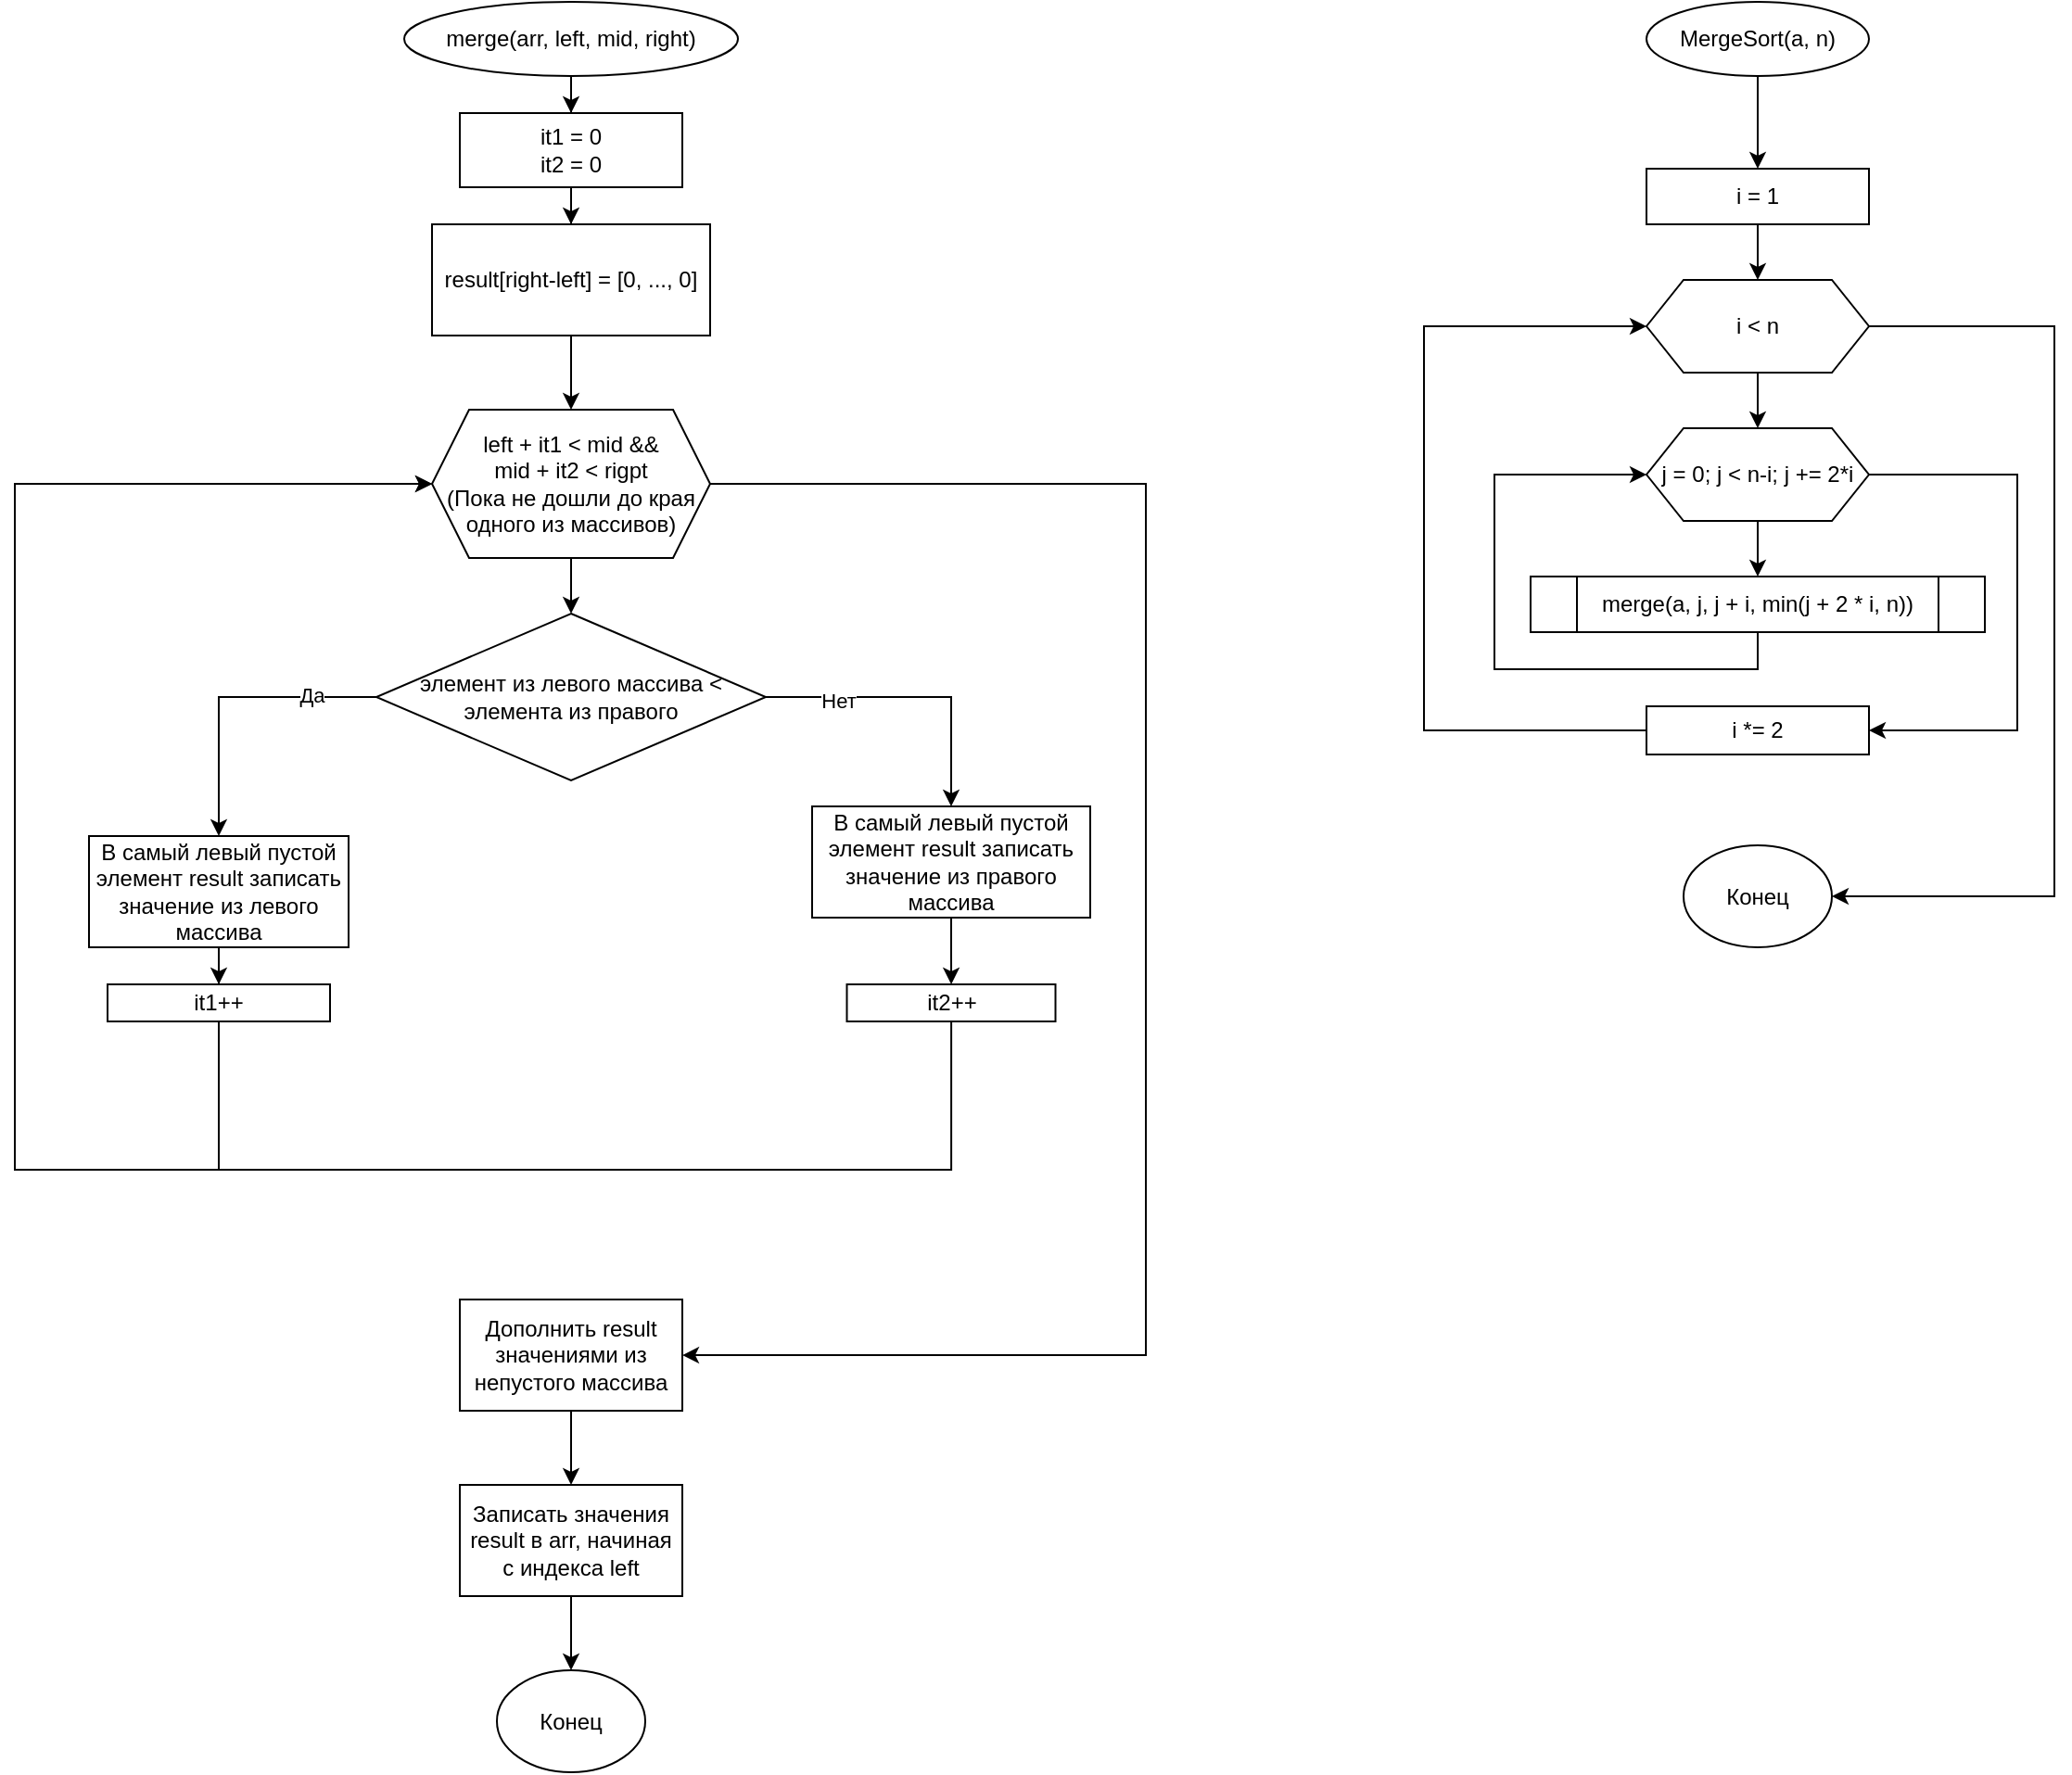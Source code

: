 <mxfile version="26.2.2">
  <diagram name="Страница — 1" id="7yjLynwNhc1pMZFpipL3">
    <mxGraphModel dx="1211" dy="568" grid="1" gridSize="10" guides="1" tooltips="1" connect="1" arrows="1" fold="1" page="1" pageScale="1" pageWidth="827" pageHeight="1169" math="0" shadow="0">
      <root>
        <mxCell id="0" />
        <mxCell id="1" parent="0" />
        <mxCell id="Qg-w_8mMQBjfOll7AvgI-3" value="" style="edgeStyle=orthogonalEdgeStyle;rounded=0;orthogonalLoop=1;jettySize=auto;html=1;" parent="1" source="Qg-w_8mMQBjfOll7AvgI-1" target="Qg-w_8mMQBjfOll7AvgI-2" edge="1">
          <mxGeometry relative="1" as="geometry" />
        </mxCell>
        <mxCell id="Qg-w_8mMQBjfOll7AvgI-1" value="merge(arr, left, mid, right)" style="ellipse;whiteSpace=wrap;html=1;" parent="1" vertex="1">
          <mxGeometry x="360" y="90" width="180" height="40" as="geometry" />
        </mxCell>
        <mxCell id="Qg-w_8mMQBjfOll7AvgI-5" value="" style="edgeStyle=orthogonalEdgeStyle;rounded=0;orthogonalLoop=1;jettySize=auto;html=1;" parent="1" source="Qg-w_8mMQBjfOll7AvgI-2" target="Qg-w_8mMQBjfOll7AvgI-4" edge="1">
          <mxGeometry relative="1" as="geometry" />
        </mxCell>
        <mxCell id="Qg-w_8mMQBjfOll7AvgI-2" value="it1 = 0&lt;div&gt;it2 = 0&lt;/div&gt;" style="whiteSpace=wrap;html=1;" parent="1" vertex="1">
          <mxGeometry x="390" y="150" width="120" height="40" as="geometry" />
        </mxCell>
        <mxCell id="Qg-w_8mMQBjfOll7AvgI-7" value="" style="edgeStyle=orthogonalEdgeStyle;rounded=0;orthogonalLoop=1;jettySize=auto;html=1;" parent="1" source="Qg-w_8mMQBjfOll7AvgI-4" target="Qg-w_8mMQBjfOll7AvgI-6" edge="1">
          <mxGeometry relative="1" as="geometry" />
        </mxCell>
        <mxCell id="Qg-w_8mMQBjfOll7AvgI-4" value="result[right-left] = [0, ..., 0]" style="whiteSpace=wrap;html=1;" parent="1" vertex="1">
          <mxGeometry x="375" y="210" width="150" height="60" as="geometry" />
        </mxCell>
        <mxCell id="Qg-w_8mMQBjfOll7AvgI-9" value="" style="edgeStyle=orthogonalEdgeStyle;rounded=0;orthogonalLoop=1;jettySize=auto;html=1;" parent="1" source="Qg-w_8mMQBjfOll7AvgI-6" target="Qg-w_8mMQBjfOll7AvgI-8" edge="1">
          <mxGeometry relative="1" as="geometry" />
        </mxCell>
        <mxCell id="Qg-w_8mMQBjfOll7AvgI-23" value="" style="edgeStyle=orthogonalEdgeStyle;rounded=0;orthogonalLoop=1;jettySize=auto;html=1;" parent="1" source="Qg-w_8mMQBjfOll7AvgI-6" edge="1">
          <mxGeometry relative="1" as="geometry">
            <mxPoint x="510" y="820.034" as="targetPoint" />
            <Array as="points">
              <mxPoint x="760" y="350" />
              <mxPoint x="760" y="820" />
            </Array>
          </mxGeometry>
        </mxCell>
        <mxCell id="Qg-w_8mMQBjfOll7AvgI-6" value="left + it1 &amp;lt; mid &amp;amp;&amp;amp;&lt;div&gt;mid + it2 &amp;lt; rigрt&lt;br&gt;(Пока не дошли до края одного из массивов)&lt;/div&gt;" style="shape=hexagon;perimeter=hexagonPerimeter2;whiteSpace=wrap;html=1;fixedSize=1;" parent="1" vertex="1">
          <mxGeometry x="375" y="310" width="150" height="80" as="geometry" />
        </mxCell>
        <mxCell id="Qg-w_8mMQBjfOll7AvgI-11" value="" style="edgeStyle=orthogonalEdgeStyle;rounded=0;orthogonalLoop=1;jettySize=auto;html=1;" parent="1" source="Qg-w_8mMQBjfOll7AvgI-8" target="Qg-w_8mMQBjfOll7AvgI-10" edge="1">
          <mxGeometry relative="1" as="geometry" />
        </mxCell>
        <mxCell id="Qg-w_8mMQBjfOll7AvgI-12" value="Да" style="edgeLabel;html=1;align=center;verticalAlign=middle;resizable=0;points=[];" parent="Qg-w_8mMQBjfOll7AvgI-11" vertex="1" connectable="0">
          <mxGeometry x="-0.563" y="-1" relative="1" as="geometry">
            <mxPoint as="offset" />
          </mxGeometry>
        </mxCell>
        <mxCell id="Qg-w_8mMQBjfOll7AvgI-16" value="" style="edgeStyle=orthogonalEdgeStyle;rounded=0;orthogonalLoop=1;jettySize=auto;html=1;" parent="1" source="Qg-w_8mMQBjfOll7AvgI-8" target="Qg-w_8mMQBjfOll7AvgI-15" edge="1">
          <mxGeometry relative="1" as="geometry" />
        </mxCell>
        <mxCell id="Qg-w_8mMQBjfOll7AvgI-17" value="Нет" style="edgeLabel;html=1;align=center;verticalAlign=middle;resizable=0;points=[];" parent="Qg-w_8mMQBjfOll7AvgI-16" vertex="1" connectable="0">
          <mxGeometry x="-0.512" y="-2" relative="1" as="geometry">
            <mxPoint as="offset" />
          </mxGeometry>
        </mxCell>
        <mxCell id="Qg-w_8mMQBjfOll7AvgI-8" value="элемент из левого массива &amp;lt; элемента из правого" style="rhombus;whiteSpace=wrap;html=1;" parent="1" vertex="1">
          <mxGeometry x="345" y="420" width="210" height="90" as="geometry" />
        </mxCell>
        <mxCell id="Qg-w_8mMQBjfOll7AvgI-14" value="" style="edgeStyle=orthogonalEdgeStyle;rounded=0;orthogonalLoop=1;jettySize=auto;html=1;" parent="1" source="Qg-w_8mMQBjfOll7AvgI-10" target="Qg-w_8mMQBjfOll7AvgI-13" edge="1">
          <mxGeometry relative="1" as="geometry" />
        </mxCell>
        <mxCell id="Qg-w_8mMQBjfOll7AvgI-10" value="В самый левый пустой элемент result записать значение из левого массива" style="whiteSpace=wrap;html=1;" parent="1" vertex="1">
          <mxGeometry x="190" y="540" width="140" height="60" as="geometry" />
        </mxCell>
        <mxCell id="Qg-w_8mMQBjfOll7AvgI-20" style="edgeStyle=orthogonalEdgeStyle;rounded=0;orthogonalLoop=1;jettySize=auto;html=1;" parent="1" source="Qg-w_8mMQBjfOll7AvgI-13" target="Qg-w_8mMQBjfOll7AvgI-6" edge="1">
          <mxGeometry relative="1" as="geometry">
            <Array as="points">
              <mxPoint x="260" y="720" />
              <mxPoint x="150" y="720" />
              <mxPoint x="150" y="350" />
            </Array>
          </mxGeometry>
        </mxCell>
        <mxCell id="Qg-w_8mMQBjfOll7AvgI-13" value="it1++" style="whiteSpace=wrap;html=1;" parent="1" vertex="1">
          <mxGeometry x="200" y="620" width="120" height="20" as="geometry" />
        </mxCell>
        <mxCell id="Qg-w_8mMQBjfOll7AvgI-19" value="" style="edgeStyle=orthogonalEdgeStyle;rounded=0;orthogonalLoop=1;jettySize=auto;html=1;" parent="1" source="Qg-w_8mMQBjfOll7AvgI-15" target="Qg-w_8mMQBjfOll7AvgI-18" edge="1">
          <mxGeometry relative="1" as="geometry" />
        </mxCell>
        <mxCell id="Qg-w_8mMQBjfOll7AvgI-15" value="В самый левый пустой элемент result записать значение из правого массива" style="whiteSpace=wrap;html=1;" parent="1" vertex="1">
          <mxGeometry x="580" y="524" width="150" height="60" as="geometry" />
        </mxCell>
        <mxCell id="Qg-w_8mMQBjfOll7AvgI-21" style="edgeStyle=orthogonalEdgeStyle;rounded=0;orthogonalLoop=1;jettySize=auto;html=1;" parent="1" source="Qg-w_8mMQBjfOll7AvgI-18" target="Qg-w_8mMQBjfOll7AvgI-6" edge="1">
          <mxGeometry relative="1" as="geometry">
            <Array as="points">
              <mxPoint x="655" y="720" />
              <mxPoint x="150" y="720" />
              <mxPoint x="150" y="350" />
            </Array>
          </mxGeometry>
        </mxCell>
        <mxCell id="Qg-w_8mMQBjfOll7AvgI-18" value="it2++" style="whiteSpace=wrap;html=1;" parent="1" vertex="1">
          <mxGeometry x="598.75" y="620" width="112.5" height="20" as="geometry" />
        </mxCell>
        <mxCell id="Qg-w_8mMQBjfOll7AvgI-27" value="" style="edgeStyle=orthogonalEdgeStyle;rounded=0;orthogonalLoop=1;jettySize=auto;html=1;" parent="1" source="Qg-w_8mMQBjfOll7AvgI-25" target="Qg-w_8mMQBjfOll7AvgI-26" edge="1">
          <mxGeometry relative="1" as="geometry" />
        </mxCell>
        <mxCell id="Qg-w_8mMQBjfOll7AvgI-25" value="Дополнить result значениями из непустого массива" style="rounded=0;whiteSpace=wrap;html=1;" parent="1" vertex="1">
          <mxGeometry x="390" y="790" width="120" height="60" as="geometry" />
        </mxCell>
        <mxCell id="3bILmgcqspAKuhFR0M4J-2" style="edgeStyle=orthogonalEdgeStyle;rounded=0;orthogonalLoop=1;jettySize=auto;html=1;entryX=0.5;entryY=0;entryDx=0;entryDy=0;" edge="1" parent="1" source="Qg-w_8mMQBjfOll7AvgI-26" target="3bILmgcqspAKuhFR0M4J-1">
          <mxGeometry relative="1" as="geometry" />
        </mxCell>
        <mxCell id="Qg-w_8mMQBjfOll7AvgI-26" value="Записать значения result в arr, начиная с индекса left" style="whiteSpace=wrap;html=1;rounded=0;" parent="1" vertex="1">
          <mxGeometry x="390" y="890" width="120" height="60" as="geometry" />
        </mxCell>
        <mxCell id="Qg-w_8mMQBjfOll7AvgI-30" value="" style="edgeStyle=orthogonalEdgeStyle;rounded=0;orthogonalLoop=1;jettySize=auto;html=1;" parent="1" source="Qg-w_8mMQBjfOll7AvgI-28" target="Qg-w_8mMQBjfOll7AvgI-29" edge="1">
          <mxGeometry relative="1" as="geometry" />
        </mxCell>
        <mxCell id="Qg-w_8mMQBjfOll7AvgI-28" value="MergeSort(a, n)" style="ellipse;whiteSpace=wrap;html=1;" parent="1" vertex="1">
          <mxGeometry x="1030" y="90" width="120" height="40" as="geometry" />
        </mxCell>
        <mxCell id="Qg-w_8mMQBjfOll7AvgI-32" value="" style="edgeStyle=orthogonalEdgeStyle;rounded=0;orthogonalLoop=1;jettySize=auto;html=1;" parent="1" source="Qg-w_8mMQBjfOll7AvgI-29" target="Qg-w_8mMQBjfOll7AvgI-31" edge="1">
          <mxGeometry relative="1" as="geometry" />
        </mxCell>
        <mxCell id="Qg-w_8mMQBjfOll7AvgI-29" value="i = 1" style="whiteSpace=wrap;html=1;" parent="1" vertex="1">
          <mxGeometry x="1030" y="180" width="120" height="30" as="geometry" />
        </mxCell>
        <mxCell id="Qg-w_8mMQBjfOll7AvgI-34" value="" style="edgeStyle=orthogonalEdgeStyle;rounded=0;orthogonalLoop=1;jettySize=auto;html=1;" parent="1" source="Qg-w_8mMQBjfOll7AvgI-31" target="Qg-w_8mMQBjfOll7AvgI-33" edge="1">
          <mxGeometry relative="1" as="geometry" />
        </mxCell>
        <mxCell id="Qg-w_8mMQBjfOll7AvgI-45" value="" style="edgeStyle=orthogonalEdgeStyle;rounded=0;orthogonalLoop=1;jettySize=auto;html=1;" parent="1" source="Qg-w_8mMQBjfOll7AvgI-31" target="Qg-w_8mMQBjfOll7AvgI-44" edge="1">
          <mxGeometry relative="1" as="geometry">
            <Array as="points">
              <mxPoint x="1250" y="265" />
              <mxPoint x="1250" y="572.5" />
            </Array>
          </mxGeometry>
        </mxCell>
        <mxCell id="Qg-w_8mMQBjfOll7AvgI-31" value="i &amp;lt; n" style="shape=hexagon;perimeter=hexagonPerimeter2;whiteSpace=wrap;html=1;fixedSize=1;" parent="1" vertex="1">
          <mxGeometry x="1030" y="240" width="120" height="50" as="geometry" />
        </mxCell>
        <mxCell id="Qg-w_8mMQBjfOll7AvgI-36" value="" style="edgeStyle=orthogonalEdgeStyle;rounded=0;orthogonalLoop=1;jettySize=auto;html=1;" parent="1" source="Qg-w_8mMQBjfOll7AvgI-33" target="Qg-w_8mMQBjfOll7AvgI-35" edge="1">
          <mxGeometry relative="1" as="geometry" />
        </mxCell>
        <mxCell id="Qg-w_8mMQBjfOll7AvgI-40" value="" style="edgeStyle=orthogonalEdgeStyle;rounded=0;orthogonalLoop=1;jettySize=auto;html=1;" parent="1" source="Qg-w_8mMQBjfOll7AvgI-33" target="Qg-w_8mMQBjfOll7AvgI-39" edge="1">
          <mxGeometry relative="1" as="geometry">
            <Array as="points">
              <mxPoint x="1230" y="345" />
              <mxPoint x="1230" y="483" />
            </Array>
          </mxGeometry>
        </mxCell>
        <mxCell id="Qg-w_8mMQBjfOll7AvgI-33" value="j = 0; j &amp;lt; n-i; j += 2*i" style="shape=hexagon;perimeter=hexagonPerimeter2;whiteSpace=wrap;html=1;fixedSize=1;" parent="1" vertex="1">
          <mxGeometry x="1030" y="320" width="120" height="50" as="geometry" />
        </mxCell>
        <mxCell id="Qg-w_8mMQBjfOll7AvgI-37" style="edgeStyle=orthogonalEdgeStyle;rounded=0;orthogonalLoop=1;jettySize=auto;html=1;entryX=0;entryY=0.5;entryDx=0;entryDy=0;" parent="1" source="Qg-w_8mMQBjfOll7AvgI-35" target="Qg-w_8mMQBjfOll7AvgI-33" edge="1">
          <mxGeometry relative="1" as="geometry">
            <Array as="points">
              <mxPoint x="1090" y="450" />
              <mxPoint x="948" y="450" />
              <mxPoint x="948" y="345" />
            </Array>
          </mxGeometry>
        </mxCell>
        <mxCell id="Qg-w_8mMQBjfOll7AvgI-35" value="merge(a, j, j + i, min(j + 2 * i, n))" style="shape=process;whiteSpace=wrap;html=1;backgroundOutline=1;" parent="1" vertex="1">
          <mxGeometry x="967.5" y="400" width="245" height="30" as="geometry" />
        </mxCell>
        <mxCell id="Qg-w_8mMQBjfOll7AvgI-41" style="edgeStyle=orthogonalEdgeStyle;rounded=0;orthogonalLoop=1;jettySize=auto;html=1;entryX=0;entryY=0.5;entryDx=0;entryDy=0;" parent="1" source="Qg-w_8mMQBjfOll7AvgI-39" target="Qg-w_8mMQBjfOll7AvgI-31" edge="1">
          <mxGeometry relative="1" as="geometry">
            <Array as="points">
              <mxPoint x="910" y="483" />
              <mxPoint x="910" y="265" />
            </Array>
          </mxGeometry>
        </mxCell>
        <mxCell id="Qg-w_8mMQBjfOll7AvgI-39" value="i *= 2" style="whiteSpace=wrap;html=1;" parent="1" vertex="1">
          <mxGeometry x="1030" y="470" width="120" height="26" as="geometry" />
        </mxCell>
        <mxCell id="Qg-w_8mMQBjfOll7AvgI-44" value="Конец" style="ellipse;whiteSpace=wrap;html=1;" parent="1" vertex="1">
          <mxGeometry x="1050" y="545" width="80" height="55" as="geometry" />
        </mxCell>
        <mxCell id="3bILmgcqspAKuhFR0M4J-1" value="Конец" style="ellipse;whiteSpace=wrap;html=1;" vertex="1" parent="1">
          <mxGeometry x="410" y="990" width="80" height="55" as="geometry" />
        </mxCell>
      </root>
    </mxGraphModel>
  </diagram>
</mxfile>
